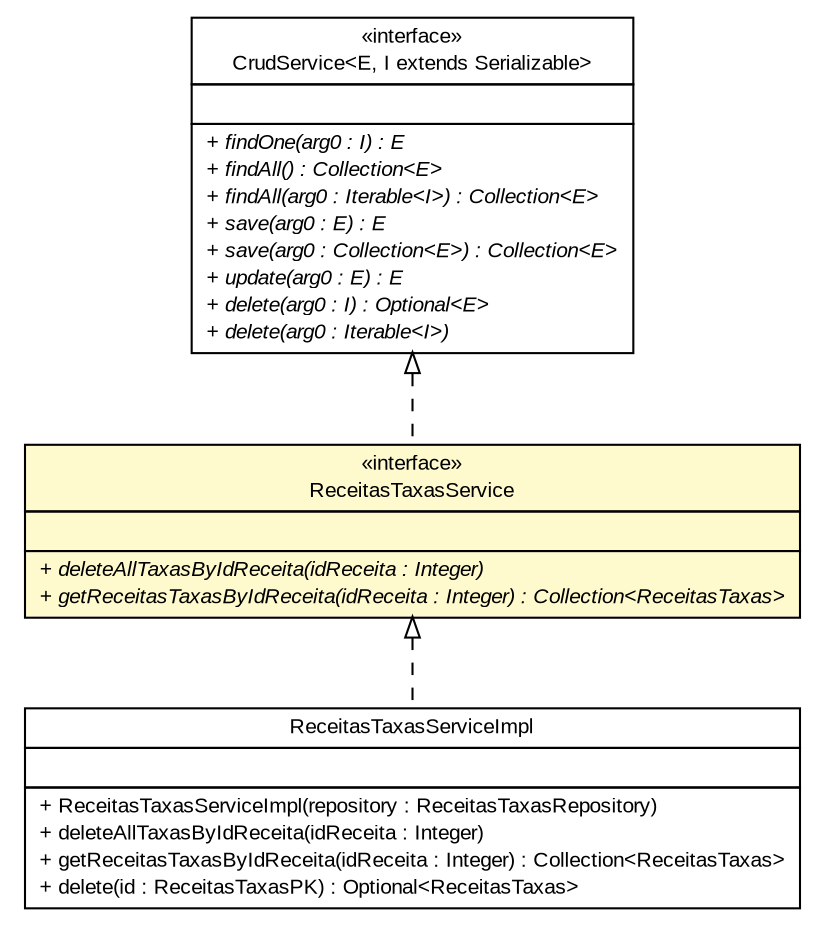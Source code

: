 #!/usr/local/bin/dot
#
# Class diagram 
# Generated by UMLGraph version R5_6 (http://www.umlgraph.org/)
#

digraph G {
	edge [fontname="arial",fontsize=10,labelfontname="arial",labelfontsize=10];
	node [fontname="arial",fontsize=10,shape=plaintext];
	nodesep=0.25;
	ranksep=0.5;
	// br.gov.to.sefaz.arr.parametros.business.service.ReceitasTaxasService
	c32319 [label=<<table title="br.gov.to.sefaz.arr.parametros.business.service.ReceitasTaxasService" border="0" cellborder="1" cellspacing="0" cellpadding="2" port="p" bgcolor="lemonChiffon" href="./ReceitasTaxasService.html">
		<tr><td><table border="0" cellspacing="0" cellpadding="1">
<tr><td align="center" balign="center"> &#171;interface&#187; </td></tr>
<tr><td align="center" balign="center"> ReceitasTaxasService </td></tr>
		</table></td></tr>
		<tr><td><table border="0" cellspacing="0" cellpadding="1">
<tr><td align="left" balign="left">  </td></tr>
		</table></td></tr>
		<tr><td><table border="0" cellspacing="0" cellpadding="1">
<tr><td align="left" balign="left"><font face="arial italic" point-size="10.0"> + deleteAllTaxasByIdReceita(idReceita : Integer) </font></td></tr>
<tr><td align="left" balign="left"><font face="arial italic" point-size="10.0"> + getReceitasTaxasByIdReceita(idReceita : Integer) : Collection&lt;ReceitasTaxas&gt; </font></td></tr>
		</table></td></tr>
		</table>>, URL="./ReceitasTaxasService.html", fontname="arial", fontcolor="black", fontsize=10.0];
	// br.gov.to.sefaz.arr.parametros.business.service.impl.ReceitasTaxasServiceImpl
	c32346 [label=<<table title="br.gov.to.sefaz.arr.parametros.business.service.impl.ReceitasTaxasServiceImpl" border="0" cellborder="1" cellspacing="0" cellpadding="2" port="p" href="./impl/ReceitasTaxasServiceImpl.html">
		<tr><td><table border="0" cellspacing="0" cellpadding="1">
<tr><td align="center" balign="center"> ReceitasTaxasServiceImpl </td></tr>
		</table></td></tr>
		<tr><td><table border="0" cellspacing="0" cellpadding="1">
<tr><td align="left" balign="left">  </td></tr>
		</table></td></tr>
		<tr><td><table border="0" cellspacing="0" cellpadding="1">
<tr><td align="left" balign="left"> + ReceitasTaxasServiceImpl(repository : ReceitasTaxasRepository) </td></tr>
<tr><td align="left" balign="left"> + deleteAllTaxasByIdReceita(idReceita : Integer) </td></tr>
<tr><td align="left" balign="left"> + getReceitasTaxasByIdReceita(idReceita : Integer) : Collection&lt;ReceitasTaxas&gt; </td></tr>
<tr><td align="left" balign="left"> + delete(id : ReceitasTaxasPK) : Optional&lt;ReceitasTaxas&gt; </td></tr>
		</table></td></tr>
		</table>>, URL="./impl/ReceitasTaxasServiceImpl.html", fontname="arial", fontcolor="black", fontsize=10.0];
	//br.gov.to.sefaz.arr.parametros.business.service.ReceitasTaxasService implements br.gov.to.sefaz.business.service.CrudService<E, I extends java.io.Serializable>
	c32484:p -> c32319:p [dir=back,arrowtail=empty,style=dashed];
	//br.gov.to.sefaz.arr.parametros.business.service.impl.ReceitasTaxasServiceImpl implements br.gov.to.sefaz.arr.parametros.business.service.ReceitasTaxasService
	c32319:p -> c32346:p [dir=back,arrowtail=empty,style=dashed];
	// br.gov.to.sefaz.business.service.CrudService<E, I extends java.io.Serializable>
	c32484 [label=<<table title="br.gov.to.sefaz.business.service.CrudService" border="0" cellborder="1" cellspacing="0" cellpadding="2" port="p" href="http://java.sun.com/j2se/1.4.2/docs/api/br/gov/to/sefaz/business/service/CrudService.html">
		<tr><td><table border="0" cellspacing="0" cellpadding="1">
<tr><td align="center" balign="center"> &#171;interface&#187; </td></tr>
<tr><td align="center" balign="center"> CrudService&lt;E, I extends Serializable&gt; </td></tr>
		</table></td></tr>
		<tr><td><table border="0" cellspacing="0" cellpadding="1">
<tr><td align="left" balign="left">  </td></tr>
		</table></td></tr>
		<tr><td><table border="0" cellspacing="0" cellpadding="1">
<tr><td align="left" balign="left"><font face="arial italic" point-size="10.0"> + findOne(arg0 : I) : E </font></td></tr>
<tr><td align="left" balign="left"><font face="arial italic" point-size="10.0"> + findAll() : Collection&lt;E&gt; </font></td></tr>
<tr><td align="left" balign="left"><font face="arial italic" point-size="10.0"> + findAll(arg0 : Iterable&lt;I&gt;) : Collection&lt;E&gt; </font></td></tr>
<tr><td align="left" balign="left"><font face="arial italic" point-size="10.0"> + save(arg0 : E) : E </font></td></tr>
<tr><td align="left" balign="left"><font face="arial italic" point-size="10.0"> + save(arg0 : Collection&lt;E&gt;) : Collection&lt;E&gt; </font></td></tr>
<tr><td align="left" balign="left"><font face="arial italic" point-size="10.0"> + update(arg0 : E) : E </font></td></tr>
<tr><td align="left" balign="left"><font face="arial italic" point-size="10.0"> + delete(arg0 : I) : Optional&lt;E&gt; </font></td></tr>
<tr><td align="left" balign="left"><font face="arial italic" point-size="10.0"> + delete(arg0 : Iterable&lt;I&gt;) </font></td></tr>
		</table></td></tr>
		</table>>, URL="http://java.sun.com/j2se/1.4.2/docs/api/br/gov/to/sefaz/business/service/CrudService.html", fontname="arial", fontcolor="black", fontsize=10.0];
}

